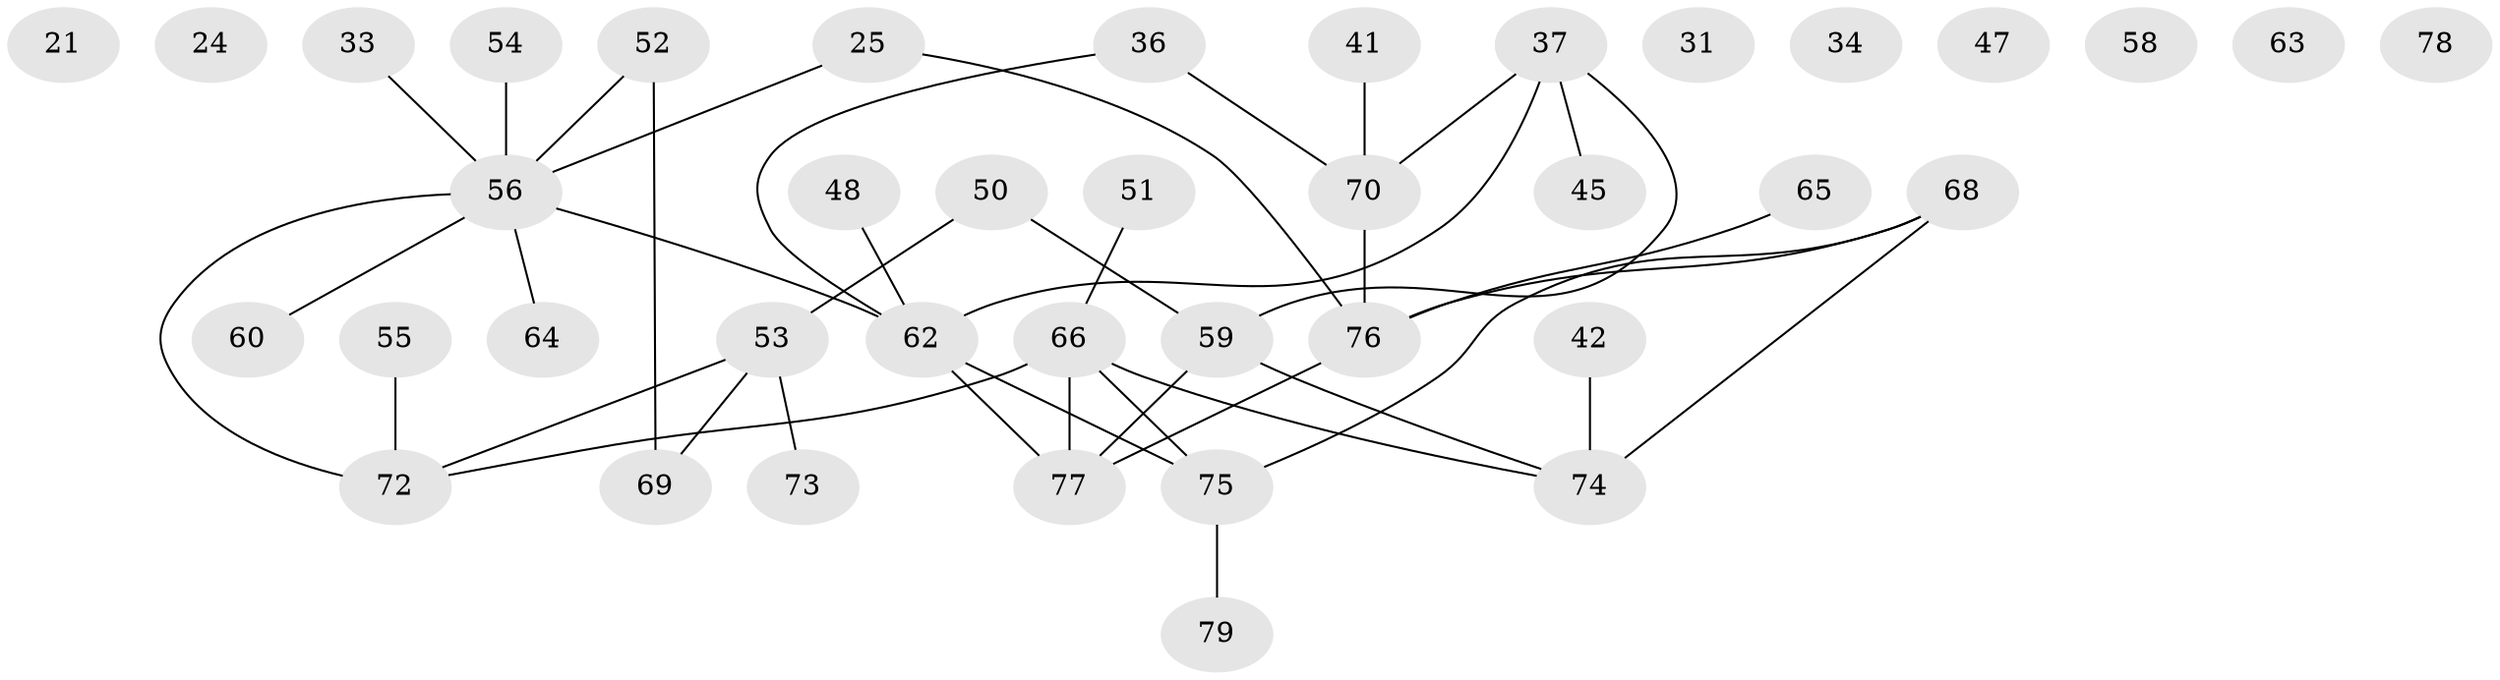 // original degree distribution, {2: 0.22784810126582278, 4: 0.11392405063291139, 5: 0.05063291139240506, 1: 0.26582278481012656, 3: 0.21518987341772153, 6: 0.02531645569620253, 0: 0.10126582278481013}
// Generated by graph-tools (version 1.1) at 2025/43/03/04/25 21:43:36]
// undirected, 39 vertices, 41 edges
graph export_dot {
graph [start="1"]
  node [color=gray90,style=filled];
  21;
  24;
  25;
  31;
  33;
  34;
  36;
  37 [super="+35"];
  41 [super="+6"];
  42 [super="+1"];
  45;
  47;
  48;
  50;
  51;
  52 [super="+27"];
  53 [super="+12+22"];
  54;
  55;
  56 [super="+18+46+16"];
  58;
  59 [super="+49"];
  60;
  62 [super="+61"];
  63;
  64 [super="+4+29"];
  65;
  66 [super="+23+30+38"];
  68 [super="+19"];
  69;
  70;
  72 [super="+2+71"];
  73;
  74 [super="+32"];
  75;
  76 [super="+3"];
  77 [super="+67"];
  78;
  79;
  25 -- 76;
  25 -- 56;
  33 -- 56;
  36 -- 70;
  36 -- 62;
  37 -- 70;
  37 -- 59;
  37 -- 45;
  37 -- 62;
  41 -- 70;
  42 -- 74 [weight=2];
  48 -- 62;
  50 -- 53;
  50 -- 59;
  51 -- 66;
  52 -- 56;
  52 -- 69;
  53 -- 73;
  53 -- 72;
  53 -- 69;
  54 -- 56;
  55 -- 72;
  56 -- 64;
  56 -- 60;
  56 -- 72 [weight=2];
  56 -- 62;
  59 -- 74;
  59 -- 77 [weight=2];
  62 -- 75 [weight=2];
  62 -- 77;
  65 -- 76;
  66 -- 75 [weight=2];
  66 -- 72;
  66 -- 74;
  66 -- 77 [weight=2];
  68 -- 74;
  68 -- 75;
  68 -- 76;
  70 -- 76 [weight=2];
  75 -- 79;
  76 -- 77;
}
